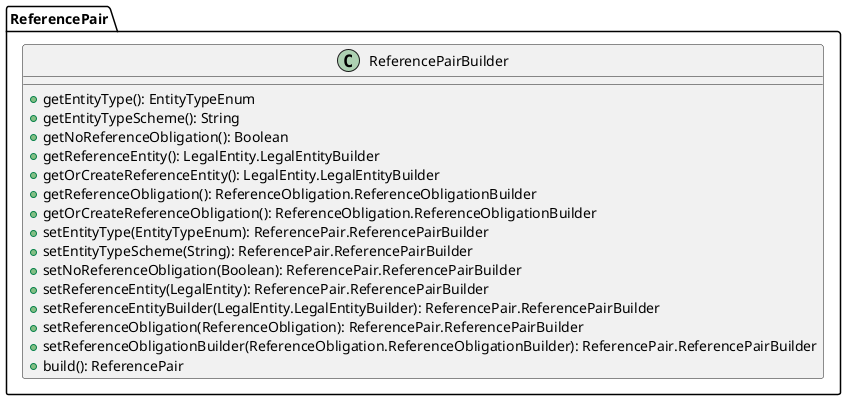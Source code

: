 @startuml

    class ReferencePair.ReferencePairBuilder [[ReferencePair.ReferencePairBuilder.html]] {
        +getEntityType(): EntityTypeEnum
        +getEntityTypeScheme(): String
        +getNoReferenceObligation(): Boolean
        +getReferenceEntity(): LegalEntity.LegalEntityBuilder
        +getOrCreateReferenceEntity(): LegalEntity.LegalEntityBuilder
        +getReferenceObligation(): ReferenceObligation.ReferenceObligationBuilder
        +getOrCreateReferenceObligation(): ReferenceObligation.ReferenceObligationBuilder
        +setEntityType(EntityTypeEnum): ReferencePair.ReferencePairBuilder
        +setEntityTypeScheme(String): ReferencePair.ReferencePairBuilder
        +setNoReferenceObligation(Boolean): ReferencePair.ReferencePairBuilder
        +setReferenceEntity(LegalEntity): ReferencePair.ReferencePairBuilder
        +setReferenceEntityBuilder(LegalEntity.LegalEntityBuilder): ReferencePair.ReferencePairBuilder
        +setReferenceObligation(ReferenceObligation): ReferencePair.ReferencePairBuilder
        +setReferenceObligationBuilder(ReferenceObligation.ReferenceObligationBuilder): ReferencePair.ReferencePairBuilder
        +build(): ReferencePair
    }

@enduml

